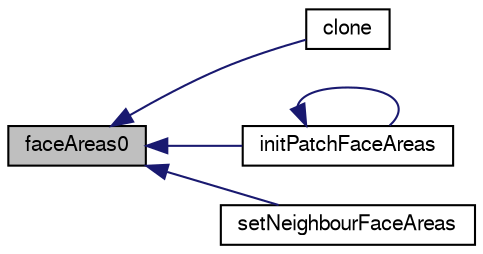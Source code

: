 digraph "faceAreas0"
{
  bgcolor="transparent";
  edge [fontname="FreeSans",fontsize="10",labelfontname="FreeSans",labelfontsize="10"];
  node [fontname="FreeSans",fontsize="10",shape=record];
  rankdir="LR";
  Node569 [label="faceAreas0",height=0.2,width=0.4,color="black", fillcolor="grey75", style="filled", fontcolor="black"];
  Node569 -> Node570 [dir="back",color="midnightblue",fontsize="10",style="solid",fontname="FreeSans"];
  Node570 [label="clone",height=0.2,width=0.4,color="black",URL="$a24926.html#afff6d4f7511147e0c8a4b8a5448296ec",tooltip="Construct and return a clone, resetting the face list. "];
  Node569 -> Node571 [dir="back",color="midnightblue",fontsize="10",style="solid",fontname="FreeSans"];
  Node571 [label="initPatchFaceAreas",height=0.2,width=0.4,color="black",URL="$a24926.html#a0f6091ff919a627bd4d0284a25804f06",tooltip="Initialise patch face areas. "];
  Node571 -> Node571 [dir="back",color="midnightblue",fontsize="10",style="solid",fontname="FreeSans"];
  Node569 -> Node572 [dir="back",color="midnightblue",fontsize="10",style="solid",fontname="FreeSans"];
  Node572 [label="setNeighbourFaceAreas",height=0.2,width=0.4,color="black",URL="$a24926.html#aa0cf57b15cb4155effb04d561645b0fa",tooltip="Set neighbour ACMI patch areas. "];
}
